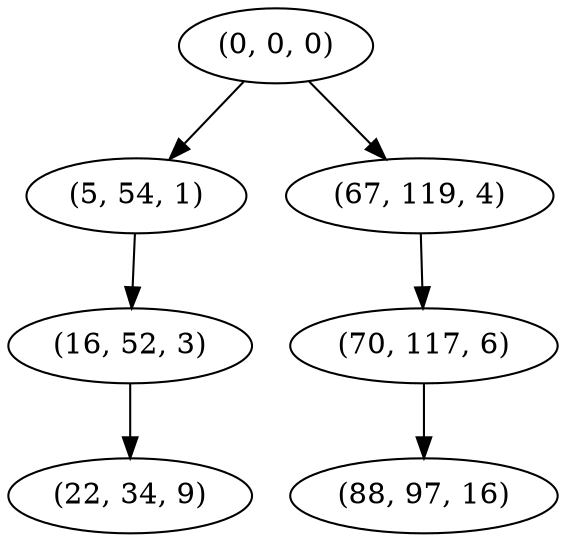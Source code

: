 digraph tree {
    "(0, 0, 0)";
    "(5, 54, 1)";
    "(16, 52, 3)";
    "(22, 34, 9)";
    "(67, 119, 4)";
    "(70, 117, 6)";
    "(88, 97, 16)";
    "(0, 0, 0)" -> "(5, 54, 1)";
    "(0, 0, 0)" -> "(67, 119, 4)";
    "(5, 54, 1)" -> "(16, 52, 3)";
    "(16, 52, 3)" -> "(22, 34, 9)";
    "(67, 119, 4)" -> "(70, 117, 6)";
    "(70, 117, 6)" -> "(88, 97, 16)";
}
